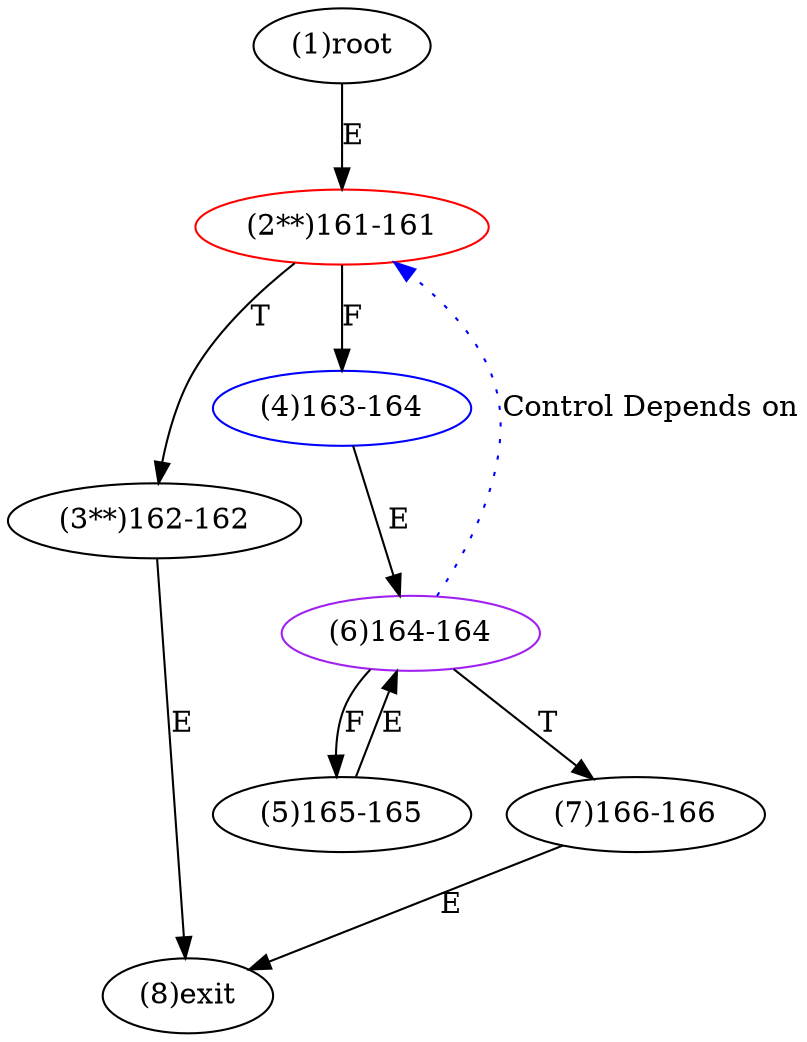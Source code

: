 digraph "" { 
1[ label="(1)root"];
2[ label="(2**)161-161",color=red];
3[ label="(3**)162-162"];
4[ label="(4)163-164",color=blue];
5[ label="(5)165-165"];
6[ label="(6)164-164",color=purple];
7[ label="(7)166-166"];
8[ label="(8)exit"];
1->2[ label="E"];
2->4[ label="F"];
2->3[ label="T"];
3->8[ label="E"];
4->6[ label="E"];
5->6[ label="E"];
6->5[ label="F"];
6->7[ label="T"];
7->8[ label="E"];
6->2[ color="blue" label="Control Depends on" style = dotted ];
}